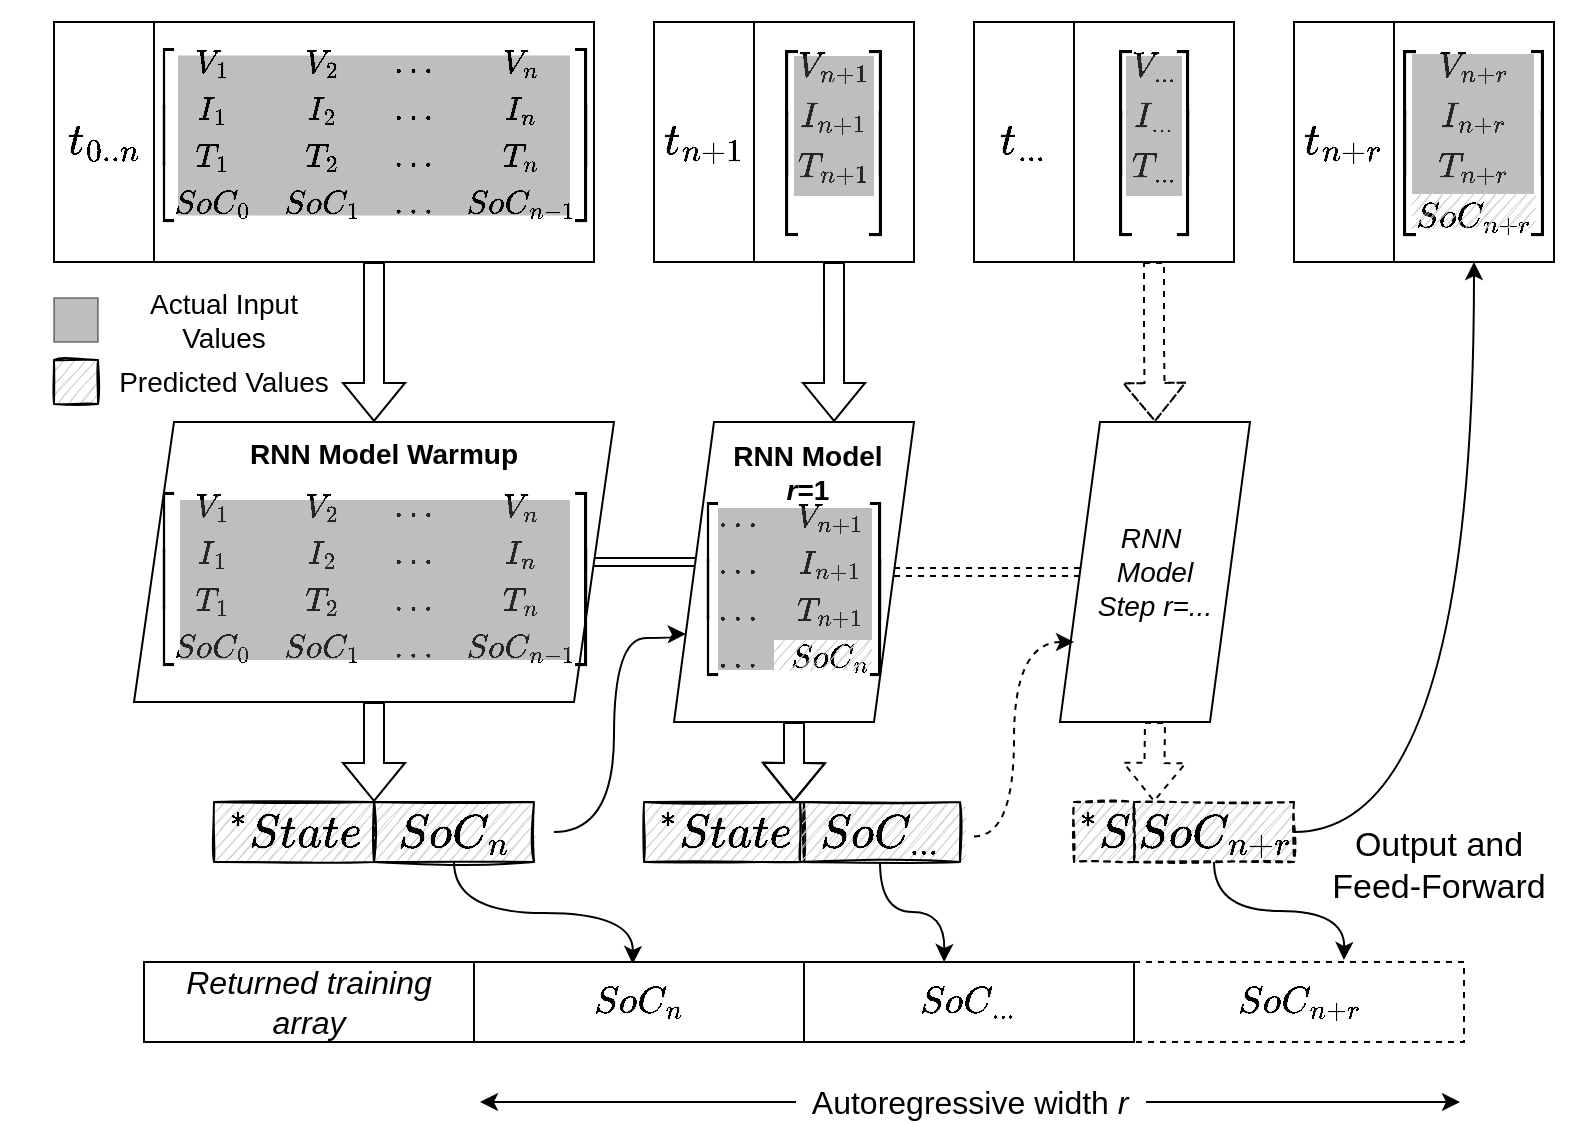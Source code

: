 <mxfile version="24.7.3" type="embed" pages="2">
  <diagram id="crZ2BiG9OzMMsOEU3VeB" name="Training">
    <mxGraphModel grid="1" page="1" gridSize="10" guides="1" tooltips="1" connect="1" arrows="1" fold="1" pageScale="1" pageWidth="850" pageHeight="1100" background="none" math="1" shadow="0">
      <root>
        <mxCell id="0" />
        <mxCell id="1" parent="0" />
        <mxCell id="o94pe0dCOO36k_xuupqW-1" style="edgeStyle=orthogonalEdgeStyle;rounded=0;orthogonalLoop=1;jettySize=auto;html=1;exitX=0.5;exitY=1;exitDx=0;exitDy=0;shape=flexArrow;" edge="1" parent="1" source="XCDZrhgdnTNGIZVOhDFO-3" target="XCDZrhgdnTNGIZVOhDFO-10">
          <mxGeometry relative="1" as="geometry" />
        </mxCell>
        <mxCell id="XCDZrhgdnTNGIZVOhDFO-3" value="" style="rounded=0;whiteSpace=wrap;html=1;" vertex="1" parent="1">
          <mxGeometry x="94" y="44" width="220" height="120" as="geometry" />
        </mxCell>
        <mxCell id="XCDZrhgdnTNGIZVOhDFO-7" value="&lt;font style=&quot;font-size: 19px;&quot;&gt;$$t_{0..n}$$&lt;/font&gt;" style="rounded=0;whiteSpace=wrap;html=1;" vertex="1" parent="1">
          <mxGeometry x="44" y="44" width="50" height="120" as="geometry" />
        </mxCell>
        <mxCell id="o94pe0dCOO36k_xuupqW-10" style="edgeStyle=orthogonalEdgeStyle;shape=flexArrow;rounded=0;orthogonalLoop=1;jettySize=auto;html=1;exitX=0.5;exitY=1;exitDx=0;exitDy=0;entryX=0.667;entryY=0;entryDx=0;entryDy=0;entryPerimeter=0;" edge="1" parent="1" source="XCDZrhgdnTNGIZVOhDFO-8" target="o94pe0dCOO36k_xuupqW-2">
          <mxGeometry relative="1" as="geometry" />
        </mxCell>
        <mxCell id="XCDZrhgdnTNGIZVOhDFO-8" value="&lt;font style=&quot;font-size: 15px;&quot;&gt;\begin{bmatrix}&lt;br&gt;V_{n+1} \\&lt;br&gt;I_{n+1} \\&lt;br&gt;T_{n+1} \\&lt;br&gt;\\&lt;br&gt;\end{bmatrix}&lt;/font&gt;" style="rounded=0;whiteSpace=wrap;html=1;" vertex="1" parent="1">
          <mxGeometry x="394" y="44" width="80" height="120" as="geometry" />
        </mxCell>
        <mxCell id="o94pe0dCOO36k_xuupqW-9" style="edgeStyle=orthogonalEdgeStyle;shape=flexArrow;rounded=0;orthogonalLoop=1;jettySize=auto;html=1;exitX=0.5;exitY=1;exitDx=0;exitDy=0;entryX=1;entryY=0;entryDx=0;entryDy=0;" edge="1" parent="1" source="XCDZrhgdnTNGIZVOhDFO-10" target="XCDZrhgdnTNGIZVOhDFO-35">
          <mxGeometry relative="1" as="geometry" />
        </mxCell>
        <mxCell id="o94pe0dCOO36k_xuupqW-14" style="edgeStyle=orthogonalEdgeStyle;curved=1;rounded=0;orthogonalLoop=1;jettySize=auto;html=1;exitX=1;exitY=0.5;exitDx=0;exitDy=0;entryX=0.222;entryY=0.467;entryDx=0;entryDy=0;entryPerimeter=0;shape=link;" edge="1" parent="1" source="XCDZrhgdnTNGIZVOhDFO-10" target="o94pe0dCOO36k_xuupqW-2">
          <mxGeometry relative="1" as="geometry" />
        </mxCell>
        <mxCell id="XCDZrhgdnTNGIZVOhDFO-10" value="&lt;font style=&quot;font-size: 14px;&quot;&gt;&lt;br&gt;\begin{bmatrix}V_{1} &amp;amp; V_{2} &amp;amp; ... &amp;amp; V_{n} \\&lt;br&gt;I_{1} &amp;amp; I_{2} &amp;amp; ... &amp;amp; I_{n} \\&lt;br&gt;T_{1} &amp;amp; T_{2} &amp;amp; ... &amp;amp; T_{n} \\&lt;br&gt;SoC_{0} &amp;amp; SoC_{1} &amp;amp; ... &amp;amp; SoC_{n-1} &lt;br&gt;&lt;br&gt;\end{bmatrix}&lt;/font&gt;" style="shape=parallelogram;perimeter=parallelogramPerimeter;whiteSpace=wrap;html=1;fixedSize=1;" vertex="1" parent="1">
          <mxGeometry x="84" y="244" width="240" height="140" as="geometry" />
        </mxCell>
        <mxCell id="XCDZrhgdnTNGIZVOhDFO-18" value="&lt;font style=&quot;font-size: 19px;&quot;&gt;$$t_{n+1}$$&lt;/font&gt;" style="rounded=0;whiteSpace=wrap;html=1;" vertex="1" parent="1">
          <mxGeometry x="344" y="44" width="50" height="120" as="geometry" />
        </mxCell>
        <mxCell id="o94pe0dCOO36k_xuupqW-16" style="edgeStyle=orthogonalEdgeStyle;shape=flexArrow;curved=1;rounded=0;orthogonalLoop=1;jettySize=auto;html=1;exitX=0.5;exitY=1;exitDx=0;exitDy=0;entryX=0.5;entryY=0;entryDx=0;entryDy=0;dashed=1;" edge="1" parent="1" source="XCDZrhgdnTNGIZVOhDFO-24" target="o94pe0dCOO36k_xuupqW-3">
          <mxGeometry relative="1" as="geometry" />
        </mxCell>
        <mxCell id="XCDZrhgdnTNGIZVOhDFO-24" value="&lt;font style=&quot;font-size: 15px;&quot;&gt;\begin{bmatrix}&lt;br&gt;V_{...} \\&lt;br&gt;I_{...} \\&lt;br&gt;T_{...} \\&lt;br&gt;\\&lt;br&gt;\end{bmatrix}&lt;/font&gt;" style="rounded=0;whiteSpace=wrap;html=1;" vertex="1" parent="1">
          <mxGeometry x="554" y="44" width="80" height="120" as="geometry" />
        </mxCell>
        <mxCell id="XCDZrhgdnTNGIZVOhDFO-26" value="&lt;font style=&quot;font-size: 19px;&quot;&gt;$$t_{...}$$&lt;/font&gt;" style="rounded=0;whiteSpace=wrap;html=1;" vertex="1" parent="1">
          <mxGeometry x="504" y="44" width="50" height="120" as="geometry" />
        </mxCell>
        <mxCell id="XCDZrhgdnTNGIZVOhDFO-29" value="&lt;font style=&quot;font-size: 15px;&quot;&gt;\begin{bmatrix}&lt;br&gt;V_{n+r} \\&lt;br&gt;I_{n+r} \\&lt;br&gt;T_{n+r} \\&lt;br&gt;SoC_{n+r}&lt;br&gt;\end{bmatrix}&lt;/font&gt;" style="rounded=0;whiteSpace=wrap;html=1;" vertex="1" parent="1">
          <mxGeometry x="714" y="44" width="80" height="120" as="geometry" />
        </mxCell>
        <mxCell id="XCDZrhgdnTNGIZVOhDFO-31" value="&lt;font style=&quot;font-size: 19px;&quot;&gt;$$t_{n+r}$$&lt;/font&gt;" style="rounded=0;whiteSpace=wrap;html=1;" vertex="1" parent="1">
          <mxGeometry x="664" y="44" width="50" height="120" as="geometry" />
        </mxCell>
        <mxCell id="o94pe0dCOO36k_xuupqW-13" style="edgeStyle=orthogonalEdgeStyle;rounded=0;orthogonalLoop=1;jettySize=auto;html=1;entryX=0.049;entryY=0.707;entryDx=0;entryDy=0;curved=1;entryPerimeter=0;" edge="1" parent="1" target="o94pe0dCOO36k_xuupqW-2">
          <mxGeometry relative="1" as="geometry">
            <mxPoint x="294" y="449" as="sourcePoint" />
            <Array as="points">
              <mxPoint x="324" y="449" />
              <mxPoint x="324" y="352" />
              <mxPoint x="356" y="352" />
              <mxPoint x="356" y="350" />
            </Array>
          </mxGeometry>
        </mxCell>
        <mxCell id="LXa0vXEpqSa32Kdq04du-18" style="edgeStyle=orthogonalEdgeStyle;curved=1;rounded=0;orthogonalLoop=1;jettySize=auto;html=1;exitX=0.5;exitY=1;exitDx=0;exitDy=0;entryX=0.374;entryY=0.025;entryDx=0;entryDy=0;entryPerimeter=0;" edge="1" parent="1" source="qJxFbucAZ7PiT_9XROfE-13">
          <mxGeometry relative="1" as="geometry">
            <mxPoint x="333.32" y="515" as="targetPoint" />
            <mxPoint x="244" y="464" as="sourcePoint" />
          </mxGeometry>
        </mxCell>
        <mxCell id="XCDZrhgdnTNGIZVOhDFO-35" value="&lt;font style=&quot;font-size: 20px;&quot;&gt;$$^{*}State$$&lt;/font&gt;" style="rounded=0;whiteSpace=wrap;html=1;shadow=0;sketch=1;glass=0;fillColor=#CCCCCC;" vertex="1" parent="1">
          <mxGeometry x="124" y="434" width="80" height="30" as="geometry" />
        </mxCell>
        <mxCell id="o94pe0dCOO36k_xuupqW-11" style="edgeStyle=orthogonalEdgeStyle;shape=flexArrow;rounded=0;orthogonalLoop=1;jettySize=auto;html=1;exitX=0.5;exitY=1;exitDx=0;exitDy=0;entryX=0.936;entryY=0;entryDx=0;entryDy=0;entryPerimeter=0;" edge="1" parent="1" source="o94pe0dCOO36k_xuupqW-2" target="EohAjiDOjax6y5xtBRDv-12">
          <mxGeometry relative="1" as="geometry">
            <mxPoint x="419" y="434" as="targetPoint" />
          </mxGeometry>
        </mxCell>
        <mxCell id="o94pe0dCOO36k_xuupqW-20" style="edgeStyle=orthogonalEdgeStyle;shape=link;curved=1;rounded=0;orthogonalLoop=1;jettySize=auto;html=1;exitX=1;exitY=0.5;exitDx=0;exitDy=0;dashed=1;" edge="1" parent="1" source="o94pe0dCOO36k_xuupqW-2" target="o94pe0dCOO36k_xuupqW-3">
          <mxGeometry relative="1" as="geometry">
            <mxPoint x="504" y="319" as="targetPoint" />
          </mxGeometry>
        </mxCell>
        <mxCell id="o94pe0dCOO36k_xuupqW-2" value="&lt;font style=&quot;font-size: 14px;&quot;&gt;&lt;br&gt;\begin{bmatrix}&lt;br&gt;&lt;br&gt;... &amp;amp; V_{n+1} \\&lt;br&gt;... &amp;amp; I_{n+1} \\&lt;br&gt;... &amp;amp; T_{n+1} \\&lt;br&gt;... &amp;amp; SoC_{n}&lt;br&gt;&lt;br&gt;\end{bmatrix}&lt;/font&gt;" style="shape=parallelogram;perimeter=parallelogramPerimeter;whiteSpace=wrap;html=1;fixedSize=1;" vertex="1" parent="1">
          <mxGeometry x="354" y="244" width="120" height="150" as="geometry" />
        </mxCell>
        <mxCell id="o94pe0dCOO36k_xuupqW-19" style="edgeStyle=orthogonalEdgeStyle;shape=flexArrow;curved=1;rounded=0;orthogonalLoop=1;jettySize=auto;html=1;exitX=0.5;exitY=1;exitDx=0;exitDy=0;entryX=0.5;entryY=0;entryDx=0;entryDy=0;dashed=1;" edge="1" parent="1" source="o94pe0dCOO36k_xuupqW-3">
          <mxGeometry relative="1" as="geometry">
            <mxPoint x="594" y="434" as="targetPoint" />
          </mxGeometry>
        </mxCell>
        <mxCell id="o94pe0dCOO36k_xuupqW-3" value="&lt;div style=&quot;font-size: 14px;&quot;&gt;&lt;font style=&quot;font-size: 14px;&quot;&gt;&lt;i&gt;RNN&amp;nbsp;&lt;/i&gt;&lt;/font&gt;&lt;/div&gt;&lt;div style=&quot;font-size: 14px;&quot;&gt;&lt;font style=&quot;font-size: 14px;&quot;&gt;&lt;i&gt;Model&lt;/i&gt;&lt;/font&gt;&lt;/div&gt;&lt;div style=&quot;font-size: 14px;&quot;&gt;&lt;font style=&quot;font-size: 14px;&quot;&gt;&lt;i&gt;Step r=...&lt;/i&gt;&lt;/font&gt;&lt;/div&gt;" style="shape=parallelogram;perimeter=parallelogramPerimeter;whiteSpace=wrap;html=1;fixedSize=1;" vertex="1" parent="1">
          <mxGeometry x="547" y="244" width="95" height="150" as="geometry" />
        </mxCell>
        <mxCell id="LXa0vXEpqSa32Kdq04du-19" style="edgeStyle=orthogonalEdgeStyle;curved=1;rounded=0;orthogonalLoop=1;jettySize=auto;html=1;exitX=0.5;exitY=1;exitDx=0;exitDy=0;entryX=0.603;entryY=0;entryDx=0;entryDy=0;entryPerimeter=0;" edge="1" parent="1" source="qJxFbucAZ7PiT_9XROfE-17">
          <mxGeometry relative="1" as="geometry">
            <mxPoint x="459" y="464" as="sourcePoint" />
            <mxPoint x="489.04" y="514" as="targetPoint" />
          </mxGeometry>
        </mxCell>
        <mxCell id="LXa0vXEpqSa32Kdq04du-20" style="edgeStyle=orthogonalEdgeStyle;curved=1;rounded=0;orthogonalLoop=1;jettySize=auto;html=1;exitX=0.5;exitY=1;exitDx=0;exitDy=0;entryX=0.897;entryY=-0.025;entryDx=0;entryDy=0;entryPerimeter=0;" edge="1" parent="1" source="qJxFbucAZ7PiT_9XROfE-24">
          <mxGeometry relative="1" as="geometry">
            <mxPoint x="688.96" y="513" as="targetPoint" />
            <mxPoint x="624" y="464" as="sourcePoint" />
          </mxGeometry>
        </mxCell>
        <mxCell id="QkKc4coWP-6dHhCVXp6O-1" style="edgeStyle=orthogonalEdgeStyle;curved=1;rounded=0;orthogonalLoop=1;jettySize=auto;html=1;exitX=1;exitY=0.5;exitDx=0;exitDy=0;entryX=0.5;entryY=1;entryDx=0;entryDy=0;strokeColor=#000000;" edge="1" parent="1" source="qJxFbucAZ7PiT_9XROfE-24" target="XCDZrhgdnTNGIZVOhDFO-29">
          <mxGeometry relative="1" as="geometry">
            <mxPoint x="664" y="449" as="sourcePoint" />
          </mxGeometry>
        </mxCell>
        <mxCell id="o94pe0dCOO36k_xuupqW-24" value="&lt;font style=&quot;font-size: 20px;&quot;&gt;$$^{*}S$$&lt;/font&gt;" style="rounded=0;whiteSpace=wrap;html=1;shadow=0;sketch=1;glass=0;fillColor=#CCCCCC;dashed=1;" vertex="1" parent="1">
          <mxGeometry x="554" y="434" width="30" height="30" as="geometry" />
        </mxCell>
        <mxCell id="EohAjiDOjax6y5xtBRDv-3" value="" style="shape=image;html=1;verticalAlign=top;verticalLabelPosition=bottom;labelBackgroundColor=#ffffff;imageAspect=0;aspect=fixed;image=https://cdn4.iconfinder.com/data/icons/developer-set-3/128/sc1-128.png;sketch=1;strokeColor=#000000;fillColor=#CCCCCC;" vertex="1" parent="1">
          <mxGeometry x="94" y="424" width="50" height="50" as="geometry" />
        </mxCell>
        <mxCell id="EohAjiDOjax6y5xtBRDv-4" value="" style="shape=image;html=1;verticalAlign=top;verticalLabelPosition=bottom;labelBackgroundColor=#ffffff;imageAspect=0;aspect=fixed;image=https://cdn4.iconfinder.com/data/icons/developer-set-3/128/sc2-128.png;sketch=1;strokeColor=#000000;fillColor=#CCCCCC;" vertex="1" parent="1">
          <mxGeometry x="264" y="424" width="50" height="50" as="geometry" />
        </mxCell>
        <mxCell id="EohAjiDOjax6y5xtBRDv-12" value="&lt;font style=&quot;font-size: 20px;&quot;&gt;$$^{*}State$$&lt;/font&gt;" style="rounded=0;whiteSpace=wrap;html=1;shadow=0;sketch=1;glass=0;fillColor=#CCCCCC;" vertex="1" parent="1">
          <mxGeometry x="339" y="434" width="80" height="30" as="geometry" />
        </mxCell>
        <mxCell id="EohAjiDOjax6y5xtBRDv-13" value="" style="shape=image;html=1;verticalAlign=top;verticalLabelPosition=bottom;labelBackgroundColor=#ffffff;imageAspect=0;aspect=fixed;image=https://cdn4.iconfinder.com/data/icons/developer-set-3/128/sc1-128.png;sketch=1;strokeColor=#000000;fillColor=#CCCCCC;" vertex="1" parent="1">
          <mxGeometry x="309" y="424" width="50" height="50" as="geometry" />
        </mxCell>
        <mxCell id="EohAjiDOjax6y5xtBRDv-14" value="" style="shape=image;html=1;verticalAlign=top;verticalLabelPosition=bottom;labelBackgroundColor=#ffffff;imageAspect=0;aspect=fixed;image=https://cdn4.iconfinder.com/data/icons/developer-set-3/128/sc2-128.png;sketch=1;strokeColor=#000000;fillColor=#CCCCCC;" vertex="1" parent="1">
          <mxGeometry x="479" y="424" width="50" height="50" as="geometry" />
        </mxCell>
        <mxCell id="EohAjiDOjax6y5xtBRDv-15" style="edgeStyle=orthogonalEdgeStyle;rounded=0;orthogonalLoop=1;jettySize=auto;html=1;curved=1;dashed=1;" edge="1" parent="1">
          <mxGeometry relative="1" as="geometry">
            <mxPoint x="504" y="451.19" as="sourcePoint" />
            <mxPoint x="554" y="354" as="targetPoint" />
            <Array as="points">
              <mxPoint x="524" y="451" />
              <mxPoint x="524" y="354" />
            </Array>
          </mxGeometry>
        </mxCell>
        <mxCell id="QkKc4coWP-6dHhCVXp6O-2" value="&lt;div style=&quot;font-size: 17px;&quot;&gt;&lt;font style=&quot;font-size: 17px;&quot;&gt;Output and &lt;br&gt;&lt;/font&gt;&lt;/div&gt;&lt;div style=&quot;font-size: 17px;&quot;&gt;&lt;font style=&quot;font-size: 17px;&quot;&gt;Feed-Forward&lt;/font&gt;&lt;/div&gt;" style="text;html=1;align=center;verticalAlign=middle;resizable=0;points=[];autosize=1;strokeColor=none;" vertex="1" parent="1">
          <mxGeometry x="666" y="441" width="140" height="50" as="geometry" />
        </mxCell>
        <mxCell id="ad8eQGUpzs7Xfykc0ktB-1" value="&lt;font style=&quot;font-size: 16px;&quot;&gt;$$SoC_{n+r}$$&lt;/font&gt;" style="rounded=0;whiteSpace=wrap;html=1;dashed=1;sketch=0;strokeColor=#000000;" vertex="1" parent="1">
          <mxGeometry x="584" y="514" width="165" height="40" as="geometry" />
        </mxCell>
        <mxCell id="ad8eQGUpzs7Xfykc0ktB-2" value="&lt;font style=&quot;font-size: 16px;&quot;&gt;$$SoC_{...}$$&lt;/font&gt;" style="rounded=0;whiteSpace=wrap;html=1;sketch=0;strokeColor=#000000;" vertex="1" parent="1">
          <mxGeometry x="419" y="514" width="165" height="40" as="geometry" />
        </mxCell>
        <mxCell id="ad8eQGUpzs7Xfykc0ktB-3" value="&lt;font style=&quot;font-size: 16px;&quot;&gt;$$SoC_{n}$$&lt;/font&gt;" style="rounded=0;whiteSpace=wrap;html=1;sketch=0;strokeColor=#000000;" vertex="1" parent="1">
          <mxGeometry x="254" y="514" width="165" height="40" as="geometry" />
        </mxCell>
        <mxCell id="ad8eQGUpzs7Xfykc0ktB-4" value="&lt;font style=&quot;font-size: 16px;&quot;&gt;&lt;i&gt;Returned training array&lt;br&gt;&lt;/i&gt;&lt;/font&gt;" style="rounded=0;whiteSpace=wrap;html=1;sketch=0;strokeColor=#000000;" vertex="1" parent="1">
          <mxGeometry x="89" y="514" width="165" height="40" as="geometry" />
        </mxCell>
        <mxCell id="qJxFbucAZ7PiT_9XROfE-2" value="" style="whiteSpace=wrap;html=1;fillColor=#5e5c64;fontColor=#ffffff;strokeColor=none;fillStyle=solid;opacity=40;" vertex="1" parent="1">
          <mxGeometry x="106" y="60.75" width="196" height="80" as="geometry" />
        </mxCell>
        <mxCell id="qJxFbucAZ7PiT_9XROfE-3" value="&lt;font style=&quot;font-size: 16px;&quot;&gt;&amp;nbsp; Autoregressive width &lt;i&gt;r&amp;nbsp;&amp;nbsp;&lt;/i&gt;&lt;/font&gt; " style="endArrow=classic;startArrow=classic;html=1;rounded=0;" edge="1" parent="1">
          <mxGeometry width="50" height="50" relative="1" as="geometry">
            <mxPoint x="257" y="584" as="sourcePoint" />
            <mxPoint x="747" y="584" as="targetPoint" />
          </mxGeometry>
        </mxCell>
        <mxCell id="qJxFbucAZ7PiT_9XROfE-6" value="&lt;font style=&quot;font-size: 14px;&quot;&gt;&lt;b&gt;RNN Model Warmup&lt;/b&gt;&lt;/font&gt;" style="text;html=1;strokeColor=none;fillColor=none;align=center;verticalAlign=middle;whiteSpace=wrap;rounded=0;" vertex="1" parent="1">
          <mxGeometry x="114" y="245" width="190" height="30" as="geometry" />
        </mxCell>
        <mxCell id="qJxFbucAZ7PiT_9XROfE-7" value="&lt;div style=&quot;font-size: 14px;&quot;&gt;&lt;font style=&quot;font-size: 14px;&quot;&gt;&lt;b&gt;RNN Model&lt;/b&gt;&lt;/font&gt;&lt;/div&gt;&lt;div style=&quot;font-size: 14px;&quot;&gt;&lt;font style=&quot;font-size: 14px;&quot;&gt;&lt;b&gt;&lt;i&gt;r&lt;/i&gt;=1&lt;/b&gt;&lt;/font&gt;&lt;/div&gt;" style="text;html=1;strokeColor=none;fillColor=none;align=center;verticalAlign=middle;whiteSpace=wrap;rounded=0;" vertex="1" parent="1">
          <mxGeometry x="346" y="254" width="150" height="30" as="geometry" />
        </mxCell>
        <mxCell id="qJxFbucAZ7PiT_9XROfE-8" value="" style="whiteSpace=wrap;html=1;fillColor=#5e5c64;fontColor=#ffffff;strokeColor=none;fillStyle=solid;opacity=40;" vertex="1" parent="1">
          <mxGeometry x="107" y="283" width="195" height="80" as="geometry" />
        </mxCell>
        <mxCell id="qJxFbucAZ7PiT_9XROfE-9" value="" style="whiteSpace=wrap;html=1;fillColor=#5e5c64;fontColor=#ffffff;strokeColor=none;fillStyle=solid;opacity=40;" vertex="1" parent="1">
          <mxGeometry x="376" y="287" width="77" height="66" as="geometry" />
        </mxCell>
        <mxCell id="qJxFbucAZ7PiT_9XROfE-10" value="" style="whiteSpace=wrap;html=1;fillColor=#5e5c64;fontColor=#ffffff;strokeColor=none;fillStyle=solid;opacity=40;" vertex="1" parent="1">
          <mxGeometry x="414" y="61" width="40" height="70" as="geometry" />
        </mxCell>
        <mxCell id="qJxFbucAZ7PiT_9XROfE-11" value="" style="whiteSpace=wrap;html=1;fillColor=#5e5c64;fontColor=#ffffff;strokeColor=none;fillStyle=solid;opacity=40;" vertex="1" parent="1">
          <mxGeometry x="580" y="61" width="28" height="70" as="geometry" />
        </mxCell>
        <mxCell id="qJxFbucAZ7PiT_9XROfE-12" value="" style="whiteSpace=wrap;html=1;fillColor=#5e5c64;fontColor=#ffffff;strokeColor=none;fillStyle=solid;opacity=40;" vertex="1" parent="1">
          <mxGeometry x="723" y="60" width="61" height="70" as="geometry" />
        </mxCell>
        <mxCell id="qJxFbucAZ7PiT_9XROfE-13" value="&lt;div style=&quot;font-size: 13px;&quot;&gt;&lt;font style=&quot;font-size: 20px;&quot;&gt;$$SoC_{n}$$&lt;/font&gt;&lt;/div&gt;" style="rounded=0;whiteSpace=wrap;html=1;shadow=0;sketch=1;glass=0;fillColor=#CCCCCC;" vertex="1" parent="1">
          <mxGeometry x="204" y="434" width="80" height="30" as="geometry" />
        </mxCell>
        <mxCell id="qJxFbucAZ7PiT_9XROfE-15" value="" style="rounded=0;whiteSpace=wrap;html=1;shadow=0;sketch=1;glass=0;fillColor=#CCCCCC;strokeColor=none;" vertex="1" parent="1">
          <mxGeometry x="404" y="353" width="49" height="15" as="geometry" />
        </mxCell>
        <mxCell id="qJxFbucAZ7PiT_9XROfE-16" value="" style="whiteSpace=wrap;html=1;fillColor=#5e5c64;fontColor=#ffffff;strokeColor=none;fillStyle=solid;opacity=40;" vertex="1" parent="1">
          <mxGeometry x="376" y="353" width="28" height="15" as="geometry" />
        </mxCell>
        <mxCell id="qJxFbucAZ7PiT_9XROfE-17" value="&lt;div style=&quot;font-size: 13px;&quot;&gt;&lt;font style=&quot;font-size: 20px;&quot;&gt;$$SoC_{...}$$&lt;/font&gt;&lt;/div&gt;" style="rounded=0;whiteSpace=wrap;html=1;shadow=0;sketch=1;glass=0;fillColor=#CCCCCC;" vertex="1" parent="1">
          <mxGeometry x="417" y="434" width="80" height="30" as="geometry" />
        </mxCell>
        <mxCell id="qJxFbucAZ7PiT_9XROfE-18" value="" style="whiteSpace=wrap;html=1;fillColor=#5e5c64;fontColor=#ffffff;strokeColor=default;fillStyle=solid;opacity=40;" vertex="1" parent="1">
          <mxGeometry x="44" y="182" width="22" height="22" as="geometry" />
        </mxCell>
        <mxCell id="qJxFbucAZ7PiT_9XROfE-19" value="" style="rounded=0;whiteSpace=wrap;html=1;shadow=0;sketch=1;glass=0;fillColor=#CCCCCC;" vertex="1" parent="1">
          <mxGeometry x="44" y="213" width="22" height="22" as="geometry" />
        </mxCell>
        <mxCell id="qJxFbucAZ7PiT_9XROfE-20" value="&lt;font style=&quot;font-size: 14px;&quot;&gt;Actual Input Values&lt;/font&gt;" style="text;html=1;strokeColor=none;fillColor=none;align=center;verticalAlign=middle;whiteSpace=wrap;rounded=0;" vertex="1" parent="1">
          <mxGeometry x="74" y="178" width="110" height="30" as="geometry" />
        </mxCell>
        <mxCell id="qJxFbucAZ7PiT_9XROfE-22" value="&lt;font style=&quot;font-size: 14px;&quot;&gt;Predicted Values&lt;/font&gt;" style="text;html=1;strokeColor=none;fillColor=none;align=center;verticalAlign=middle;whiteSpace=wrap;rounded=0;" vertex="1" parent="1">
          <mxGeometry x="74" y="209" width="110" height="30" as="geometry" />
        </mxCell>
        <mxCell id="qJxFbucAZ7PiT_9XROfE-23" value="" style="rounded=0;whiteSpace=wrap;html=1;shadow=0;sketch=1;glass=0;fillColor=#CCCCCC;strokeColor=none;" vertex="1" parent="1">
          <mxGeometry x="723" y="129" width="61" height="18" as="geometry" />
        </mxCell>
        <mxCell id="qJxFbucAZ7PiT_9XROfE-24" value="&lt;div style=&quot;font-size: 13px;&quot;&gt;&lt;font style=&quot;font-size: 20px;&quot;&gt;$$SoC_{n+r}$$&lt;/font&gt;&lt;/div&gt;" style="rounded=0;whiteSpace=wrap;html=1;shadow=0;sketch=1;glass=0;fillColor=#CCCCCC;dashed=1;" vertex="1" parent="1">
          <mxGeometry x="584" y="434" width="80" height="30" as="geometry" />
        </mxCell>
        <mxCell id="pH9zMusGy0Py452BENZc-5" value="&lt;font style=&quot;font-size: 14px;&quot;&gt;&lt;br&gt;\begin{bmatrix}V_{1} &amp;amp; V_{2} &amp;amp; ... &amp;amp; V_{n} \\&lt;br&gt;I_{1} &amp;amp; I_{2} &amp;amp; ... &amp;amp; I_{n} \\&lt;br&gt;T_{1} &amp;amp; T_{2} &amp;amp; ... &amp;amp; T_{n} \\&lt;br&gt;SoC_{0} &amp;amp; SoC_{1} &amp;amp; ... &amp;amp; SoC_{n-1} \end{bmatrix}&lt;/font&gt;" style="text;html=1;align=center;verticalAlign=middle;whiteSpace=wrap;rounded=0;" vertex="1" parent="1">
          <mxGeometry x="99" y="37" width="210" height="110" as="geometry" />
        </mxCell>
      </root>
    </mxGraphModel>
  </diagram>
  <diagram id="gzVpmXlE485gArGo9z1c" name="Testing">
    <mxGraphModel dx="957" dy="739" grid="1" gridSize="10" guides="1" tooltips="1" connect="1" arrows="1" fold="1" page="1" pageScale="1" pageWidth="850" pageHeight="1100" math="1" shadow="0">
      <root>
        <mxCell id="hAO7hAi269DrB56qql01-0" />
        <mxCell id="hAO7hAi269DrB56qql01-1" parent="hAO7hAi269DrB56qql01-0" />
        <mxCell id="EoD5F6IBePZIznWZzs-L-0" style="edgeStyle=orthogonalEdgeStyle;rounded=0;orthogonalLoop=1;jettySize=auto;html=1;exitX=0.5;exitY=1;exitDx=0;exitDy=0;shape=flexArrow;" parent="hAO7hAi269DrB56qql01-1" source="EoD5F6IBePZIznWZzs-L-1" target="EoD5F6IBePZIznWZzs-L-7" edge="1">
          <mxGeometry relative="1" as="geometry" />
        </mxCell>
        <mxCell id="EoD5F6IBePZIznWZzs-L-1" value="&lt;br&gt;\begin{bmatrix}V_{1} &amp;amp; V_{2} &amp;amp; ... &amp;amp; V_{n} \\&lt;br&gt;I_{1} &amp;amp; I_{2} &amp;amp; ... &amp;amp; I_{n} \\&lt;br&gt;T_{1} &amp;amp; T_{2} &amp;amp; ... &amp;amp; T_{n} \\&lt;br&gt;SoC_{0} &amp;amp; SoC_{1} &amp;amp; ... &amp;amp; SoC_{n-1} &lt;br&gt;&lt;br&gt;\end{bmatrix}" style="rounded=0;whiteSpace=wrap;html=1;" parent="hAO7hAi269DrB56qql01-1" vertex="1">
          <mxGeometry x="68" y="80" width="220" height="120" as="geometry" />
        </mxCell>
        <mxCell id="EoD5F6IBePZIznWZzs-L-2" value="$$t_{0..n}=$$" style="rounded=0;whiteSpace=wrap;html=1;" parent="hAO7hAi269DrB56qql01-1" vertex="1">
          <mxGeometry x="18" y="80" width="50" height="120" as="geometry" />
        </mxCell>
        <mxCell id="EoD5F6IBePZIznWZzs-L-4" value="\begin{bmatrix}&lt;br&gt;&lt;br&gt;V_{n+1} \\&lt;br&gt;I_{n+1} \\&lt;br&gt;T_{n+1} \\&lt;br&gt;...&lt;br&gt;\end{bmatrix}" style="rounded=0;whiteSpace=wrap;html=1;" parent="hAO7hAi269DrB56qql01-1" vertex="1">
          <mxGeometry x="368" y="80" width="80" height="120" as="geometry" />
        </mxCell>
        <mxCell id="EoD5F6IBePZIznWZzs-L-5" style="edgeStyle=orthogonalEdgeStyle;shape=flexArrow;rounded=0;orthogonalLoop=1;jettySize=auto;html=1;exitX=0.5;exitY=1;exitDx=0;exitDy=0;entryX=1;entryY=0;entryDx=0;entryDy=0;" parent="hAO7hAi269DrB56qql01-1" source="EoD5F6IBePZIznWZzs-L-7" edge="1">
          <mxGeometry relative="1" as="geometry">
            <mxPoint x="178" y="470" as="targetPoint" />
          </mxGeometry>
        </mxCell>
        <mxCell id="EoD5F6IBePZIznWZzs-L-7" value="&lt;font style=&quot;font-size: 19px&quot;&gt;&lt;i&gt;RNN Trained Model&lt;/i&gt;&lt;/font&gt;" style="shape=parallelogram;perimeter=parallelogramPerimeter;whiteSpace=wrap;html=1;fixedSize=1;" parent="hAO7hAi269DrB56qql01-1" vertex="1">
          <mxGeometry x="73" y="280" width="210" height="140" as="geometry" />
        </mxCell>
        <mxCell id="EoD5F6IBePZIznWZzs-L-9" value="$$t_{n+1}=$$" style="rounded=0;whiteSpace=wrap;html=1;" parent="hAO7hAi269DrB56qql01-1" vertex="1">
          <mxGeometry x="318" y="80" width="50" height="120" as="geometry" />
        </mxCell>
        <mxCell id="EoD5F6IBePZIznWZzs-L-18" style="edgeStyle=orthogonalEdgeStyle;rounded=0;orthogonalLoop=1;jettySize=auto;html=1;exitX=1;exitY=0.5;exitDx=0;exitDy=0;entryX=0.5;entryY=1;entryDx=0;entryDy=0;curved=1;" parent="hAO7hAi269DrB56qql01-1" source="EoD5F6IBePZIznWZzs-L-19" target="EoD5F6IBePZIznWZzs-L-4" edge="1">
          <mxGeometry relative="1" as="geometry">
            <Array as="points">
              <mxPoint x="408" y="485" />
            </Array>
            <mxPoint x="353.625" y="387.812" as="targetPoint" />
          </mxGeometry>
        </mxCell>
        <mxCell id="pgdwpMo8X7RpPd3TtBQ6-0" style="edgeStyle=orthogonalEdgeStyle;curved=1;rounded=0;orthogonalLoop=1;jettySize=auto;html=1;exitX=0.5;exitY=1;exitDx=0;exitDy=0;entryX=0.726;entryY=-0.025;entryDx=0;entryDy=0;entryPerimeter=0;" parent="hAO7hAi269DrB56qql01-1" source="EoD5F6IBePZIznWZzs-L-19" target="OrtW55Lt4wMcaCU9RlNc-1" edge="1">
          <mxGeometry relative="1" as="geometry" />
        </mxCell>
        <mxCell id="EoD5F6IBePZIznWZzs-L-19" value="$$SoC_{n}$$" style="rounded=0;whiteSpace=wrap;html=1;" parent="hAO7hAi269DrB56qql01-1" vertex="1">
          <mxGeometry x="138" y="470" width="80" height="30" as="geometry" />
        </mxCell>
        <mxCell id="MB4BxVEnagyXRzrDTIFz-0" value="&lt;b&gt;&lt;font style=&quot;font-size: 18px&quot;&gt;Custom training loop: Testing/prediction procedure&lt;/font&gt;&lt;/b&gt;" style="text;html=1;strokeColor=none;fillColor=none;align=center;verticalAlign=middle;whiteSpace=wrap;rounded=0;sketch=1;" parent="hAO7hAi269DrB56qql01-1" vertex="1">
          <mxGeometry x="220" y="30" width="450" height="20" as="geometry" />
        </mxCell>
        <mxCell id="gDVI329R5uzebLVvEOHE-0" value="&lt;br&gt;\begin{bmatrix}V_{2} &amp;amp; V_{3} &amp;amp; ... &amp;amp; V_{n+1} \\&lt;br&gt;I_{2} &amp;amp; I_{3} &amp;amp; ... &amp;amp; I_{n+1} \\&lt;br&gt;T_{2} &amp;amp; T_{3} &amp;amp; ... &amp;amp; T_{n+1} \\&lt;br&gt;SoC_{1} &amp;amp; SoC_{2} &amp;amp; ... &amp;amp; SoC_{n} &lt;br&gt;&lt;br&gt;\end{bmatrix}" style="rounded=0;whiteSpace=wrap;html=1;" parent="hAO7hAi269DrB56qql01-1" vertex="1">
          <mxGeometry x="538" y="80" width="220" height="120" as="geometry" />
        </mxCell>
        <mxCell id="gDVI329R5uzebLVvEOHE-1" value="$$t_{1..n+1}=$$" style="rounded=0;whiteSpace=wrap;html=1;" parent="hAO7hAi269DrB56qql01-1" vertex="1">
          <mxGeometry x="478" y="80" width="60" height="120" as="geometry" />
        </mxCell>
        <mxCell id="gDVI329R5uzebLVvEOHE-8" style="edgeStyle=orthogonalEdgeStyle;rounded=0;orthogonalLoop=1;jettySize=auto;html=1;exitX=0.5;exitY=1;exitDx=0;exitDy=0;shape=flexArrow;" parent="hAO7hAi269DrB56qql01-1" target="gDVI329R5uzebLVvEOHE-10" edge="1">
          <mxGeometry relative="1" as="geometry">
            <mxPoint x="573" y="200" as="sourcePoint" />
          </mxGeometry>
        </mxCell>
        <mxCell id="gDVI329R5uzebLVvEOHE-9" style="edgeStyle=orthogonalEdgeStyle;shape=flexArrow;rounded=0;orthogonalLoop=1;jettySize=auto;html=1;exitX=0.5;exitY=1;exitDx=0;exitDy=0;entryX=1;entryY=0;entryDx=0;entryDy=0;" parent="hAO7hAi269DrB56qql01-1" source="gDVI329R5uzebLVvEOHE-10" edge="1">
          <mxGeometry relative="1" as="geometry">
            <mxPoint x="573" y="470" as="targetPoint" />
          </mxGeometry>
        </mxCell>
        <mxCell id="gDVI329R5uzebLVvEOHE-10" value="&lt;font style=&quot;font-size: 19px&quot;&gt;&lt;i&gt;RNN Trained Model&lt;/i&gt;&lt;/font&gt;" style="shape=parallelogram;perimeter=parallelogramPerimeter;whiteSpace=wrap;html=1;fixedSize=1;" parent="hAO7hAi269DrB56qql01-1" vertex="1">
          <mxGeometry x="468" y="280" width="210" height="140" as="geometry" />
        </mxCell>
        <mxCell id="gDVI329R5uzebLVvEOHE-11" style="edgeStyle=orthogonalEdgeStyle;rounded=0;orthogonalLoop=1;jettySize=auto;html=1;exitX=1;exitY=0.5;exitDx=0;exitDy=0;entryX=0.5;entryY=1;entryDx=0;entryDy=0;curved=1;" parent="hAO7hAi269DrB56qql01-1" source="gDVI329R5uzebLVvEOHE-12" edge="1">
          <mxGeometry relative="1" as="geometry">
            <Array as="points">
              <mxPoint x="803" y="485" />
            </Array>
            <mxPoint x="803" y="200" as="targetPoint" />
          </mxGeometry>
        </mxCell>
        <mxCell id="pgdwpMo8X7RpPd3TtBQ6-5" style="edgeStyle=orthogonalEdgeStyle;curved=1;rounded=0;orthogonalLoop=1;jettySize=auto;html=1;exitX=0.5;exitY=1;exitDx=0;exitDy=0;entryX=0.731;entryY=-0.025;entryDx=0;entryDy=0;entryPerimeter=0;" parent="hAO7hAi269DrB56qql01-1" source="gDVI329R5uzebLVvEOHE-12" target="pgdwpMo8X7RpPd3TtBQ6-2" edge="1">
          <mxGeometry relative="1" as="geometry" />
        </mxCell>
        <mxCell id="gDVI329R5uzebLVvEOHE-12" value="$$SoC_{n+1}$$" style="rounded=0;whiteSpace=wrap;html=1;" parent="hAO7hAi269DrB56qql01-1" vertex="1">
          <mxGeometry x="533" y="470" width="80" height="30" as="geometry" />
        </mxCell>
        <mxCell id="gDVI329R5uzebLVvEOHE-13" value="\begin{bmatrix}&lt;br&gt;&lt;br&gt;V_{...} \\&lt;br&gt;I_{...} \\&lt;br&gt;T_{...} \\&lt;br&gt;...&lt;br&gt;\end{bmatrix}" style="rounded=0;whiteSpace=wrap;html=1;" parent="hAO7hAi269DrB56qql01-1" vertex="1">
          <mxGeometry x="788" y="80" width="45" height="120" as="geometry" />
        </mxCell>
        <mxCell id="OrtW55Lt4wMcaCU9RlNc-0" value="" style="shape=table;startSize=0;container=1;collapsible=0;childLayout=tableLayout;" parent="hAO7hAi269DrB56qql01-1" vertex="1">
          <mxGeometry x="73" y="550" width="197" height="40" as="geometry" />
        </mxCell>
        <mxCell id="OrtW55Lt4wMcaCU9RlNc-1" value="" style="shape=partialRectangle;collapsible=0;dropTarget=0;pointerEvents=0;fillColor=none;top=0;left=0;bottom=0;right=0;points=[[0,0.5],[1,0.5]];portConstraint=eastwest;" parent="OrtW55Lt4wMcaCU9RlNc-0" vertex="1">
          <mxGeometry width="197" height="40" as="geometry" />
        </mxCell>
        <mxCell id="OrtW55Lt4wMcaCU9RlNc-2" value="&lt;i&gt;Returned prediction array =&lt;/i&gt;" style="shape=partialRectangle;html=1;whiteSpace=wrap;connectable=0;overflow=hidden;fillColor=none;top=0;left=0;bottom=0;right=0;" parent="OrtW55Lt4wMcaCU9RlNc-1" vertex="1">
          <mxGeometry width="99" height="40" as="geometry" />
        </mxCell>
        <mxCell id="OrtW55Lt4wMcaCU9RlNc-3" value="$$SoC_{n}$$" style="shape=partialRectangle;html=1;whiteSpace=wrap;connectable=0;overflow=hidden;fillColor=none;top=0;left=0;bottom=0;right=0;" parent="OrtW55Lt4wMcaCU9RlNc-1" vertex="1">
          <mxGeometry x="99" width="98" height="40" as="geometry" />
        </mxCell>
        <mxCell id="pgdwpMo8X7RpPd3TtBQ6-1" value="" style="shape=table;startSize=0;container=1;collapsible=0;childLayout=tableLayout;" parent="hAO7hAi269DrB56qql01-1" vertex="1">
          <mxGeometry x="468" y="550" width="197" height="40" as="geometry" />
        </mxCell>
        <mxCell id="pgdwpMo8X7RpPd3TtBQ6-2" value="" style="shape=partialRectangle;collapsible=0;dropTarget=0;pointerEvents=0;fillColor=none;top=0;left=0;bottom=0;right=0;points=[[0,0.5],[1,0.5]];portConstraint=eastwest;" parent="pgdwpMo8X7RpPd3TtBQ6-1" vertex="1">
          <mxGeometry width="197" height="40" as="geometry" />
        </mxCell>
        <mxCell id="pgdwpMo8X7RpPd3TtBQ6-3" value="&lt;i&gt;Returned prediction array =&lt;/i&gt;" style="shape=partialRectangle;html=1;whiteSpace=wrap;connectable=0;overflow=hidden;fillColor=none;top=0;left=0;bottom=0;right=0;" parent="pgdwpMo8X7RpPd3TtBQ6-2" vertex="1">
          <mxGeometry width="99" height="40" as="geometry" />
        </mxCell>
        <mxCell id="pgdwpMo8X7RpPd3TtBQ6-4" value="$$SoC_{n+1}$$" style="shape=partialRectangle;html=1;whiteSpace=wrap;connectable=0;overflow=hidden;fillColor=none;top=0;left=0;bottom=0;right=0;" parent="pgdwpMo8X7RpPd3TtBQ6-2" vertex="1">
          <mxGeometry x="99" width="98" height="40" as="geometry" />
        </mxCell>
        <mxCell id="_OOPtzlgQHNfV4Se-Rs8-0" value="&lt;div style=&quot;font-size: 14px&quot;&gt;&lt;font style=&quot;font-size: 14px&quot;&gt;Output and &lt;br&gt;&lt;/font&gt;&lt;/div&gt;&lt;div style=&quot;font-size: 14px&quot;&gt;&lt;font style=&quot;font-size: 14px&quot;&gt;Feed-Forward&lt;/font&gt;&lt;/div&gt;" style="text;html=1;align=center;verticalAlign=middle;resizable=0;points=[];autosize=1;strokeColor=none;" parent="hAO7hAi269DrB56qql01-1" vertex="1">
          <mxGeometry x="230" y="500" width="100" height="30" as="geometry" />
        </mxCell>
        <mxCell id="_OOPtzlgQHNfV4Se-Rs8-1" value="&lt;div style=&quot;font-size: 14px&quot;&gt;&lt;font style=&quot;font-size: 14px&quot;&gt;Output and &lt;br&gt;&lt;/font&gt;&lt;/div&gt;&lt;div style=&quot;font-size: 14px&quot;&gt;&lt;font style=&quot;font-size: 14px&quot;&gt;Feed-Forward&lt;/font&gt;&lt;/div&gt;" style="text;html=1;align=center;verticalAlign=middle;resizable=0;points=[];autosize=1;strokeColor=none;" parent="hAO7hAi269DrB56qql01-1" vertex="1">
          <mxGeometry x="630" y="500" width="100" height="30" as="geometry" />
        </mxCell>
      </root>
    </mxGraphModel>
  </diagram>
</mxfile>
